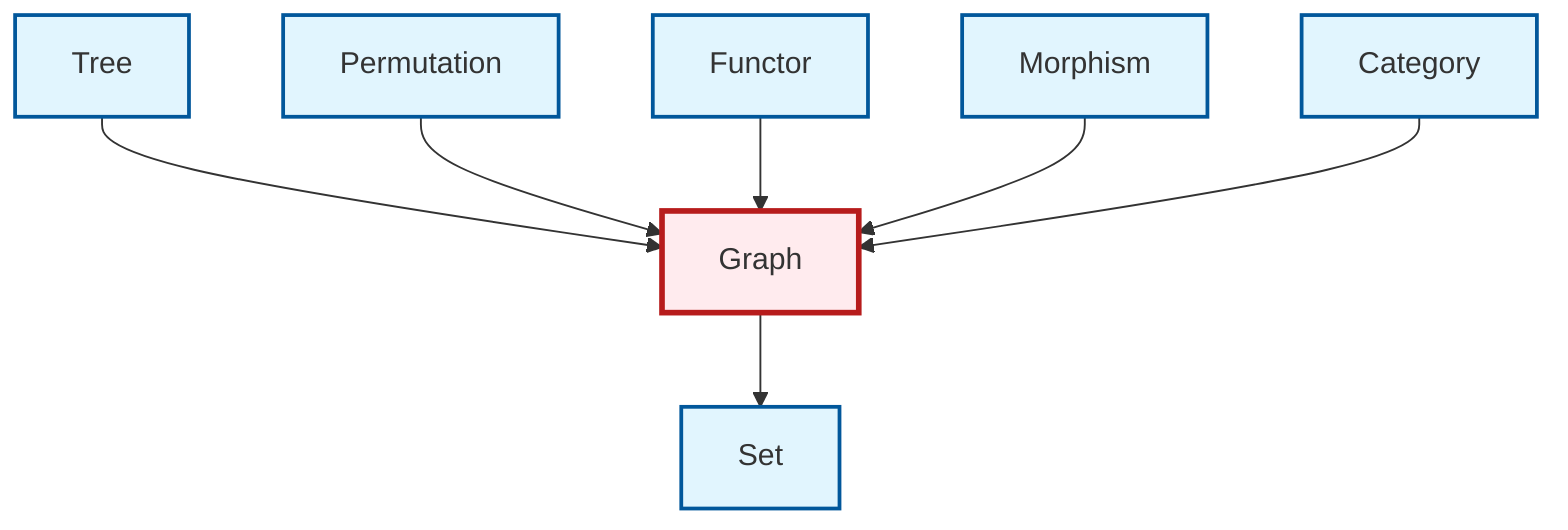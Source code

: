 graph TD
    classDef definition fill:#e1f5fe,stroke:#01579b,stroke-width:2px
    classDef theorem fill:#f3e5f5,stroke:#4a148c,stroke-width:2px
    classDef axiom fill:#fff3e0,stroke:#e65100,stroke-width:2px
    classDef example fill:#e8f5e9,stroke:#1b5e20,stroke-width:2px
    classDef current fill:#ffebee,stroke:#b71c1c,stroke-width:3px
    def-category["Category"]:::definition
    def-tree["Tree"]:::definition
    def-set["Set"]:::definition
    def-permutation["Permutation"]:::definition
    def-morphism["Morphism"]:::definition
    def-graph["Graph"]:::definition
    def-functor["Functor"]:::definition
    def-graph --> def-set
    def-tree --> def-graph
    def-permutation --> def-graph
    def-functor --> def-graph
    def-morphism --> def-graph
    def-category --> def-graph
    class def-graph current